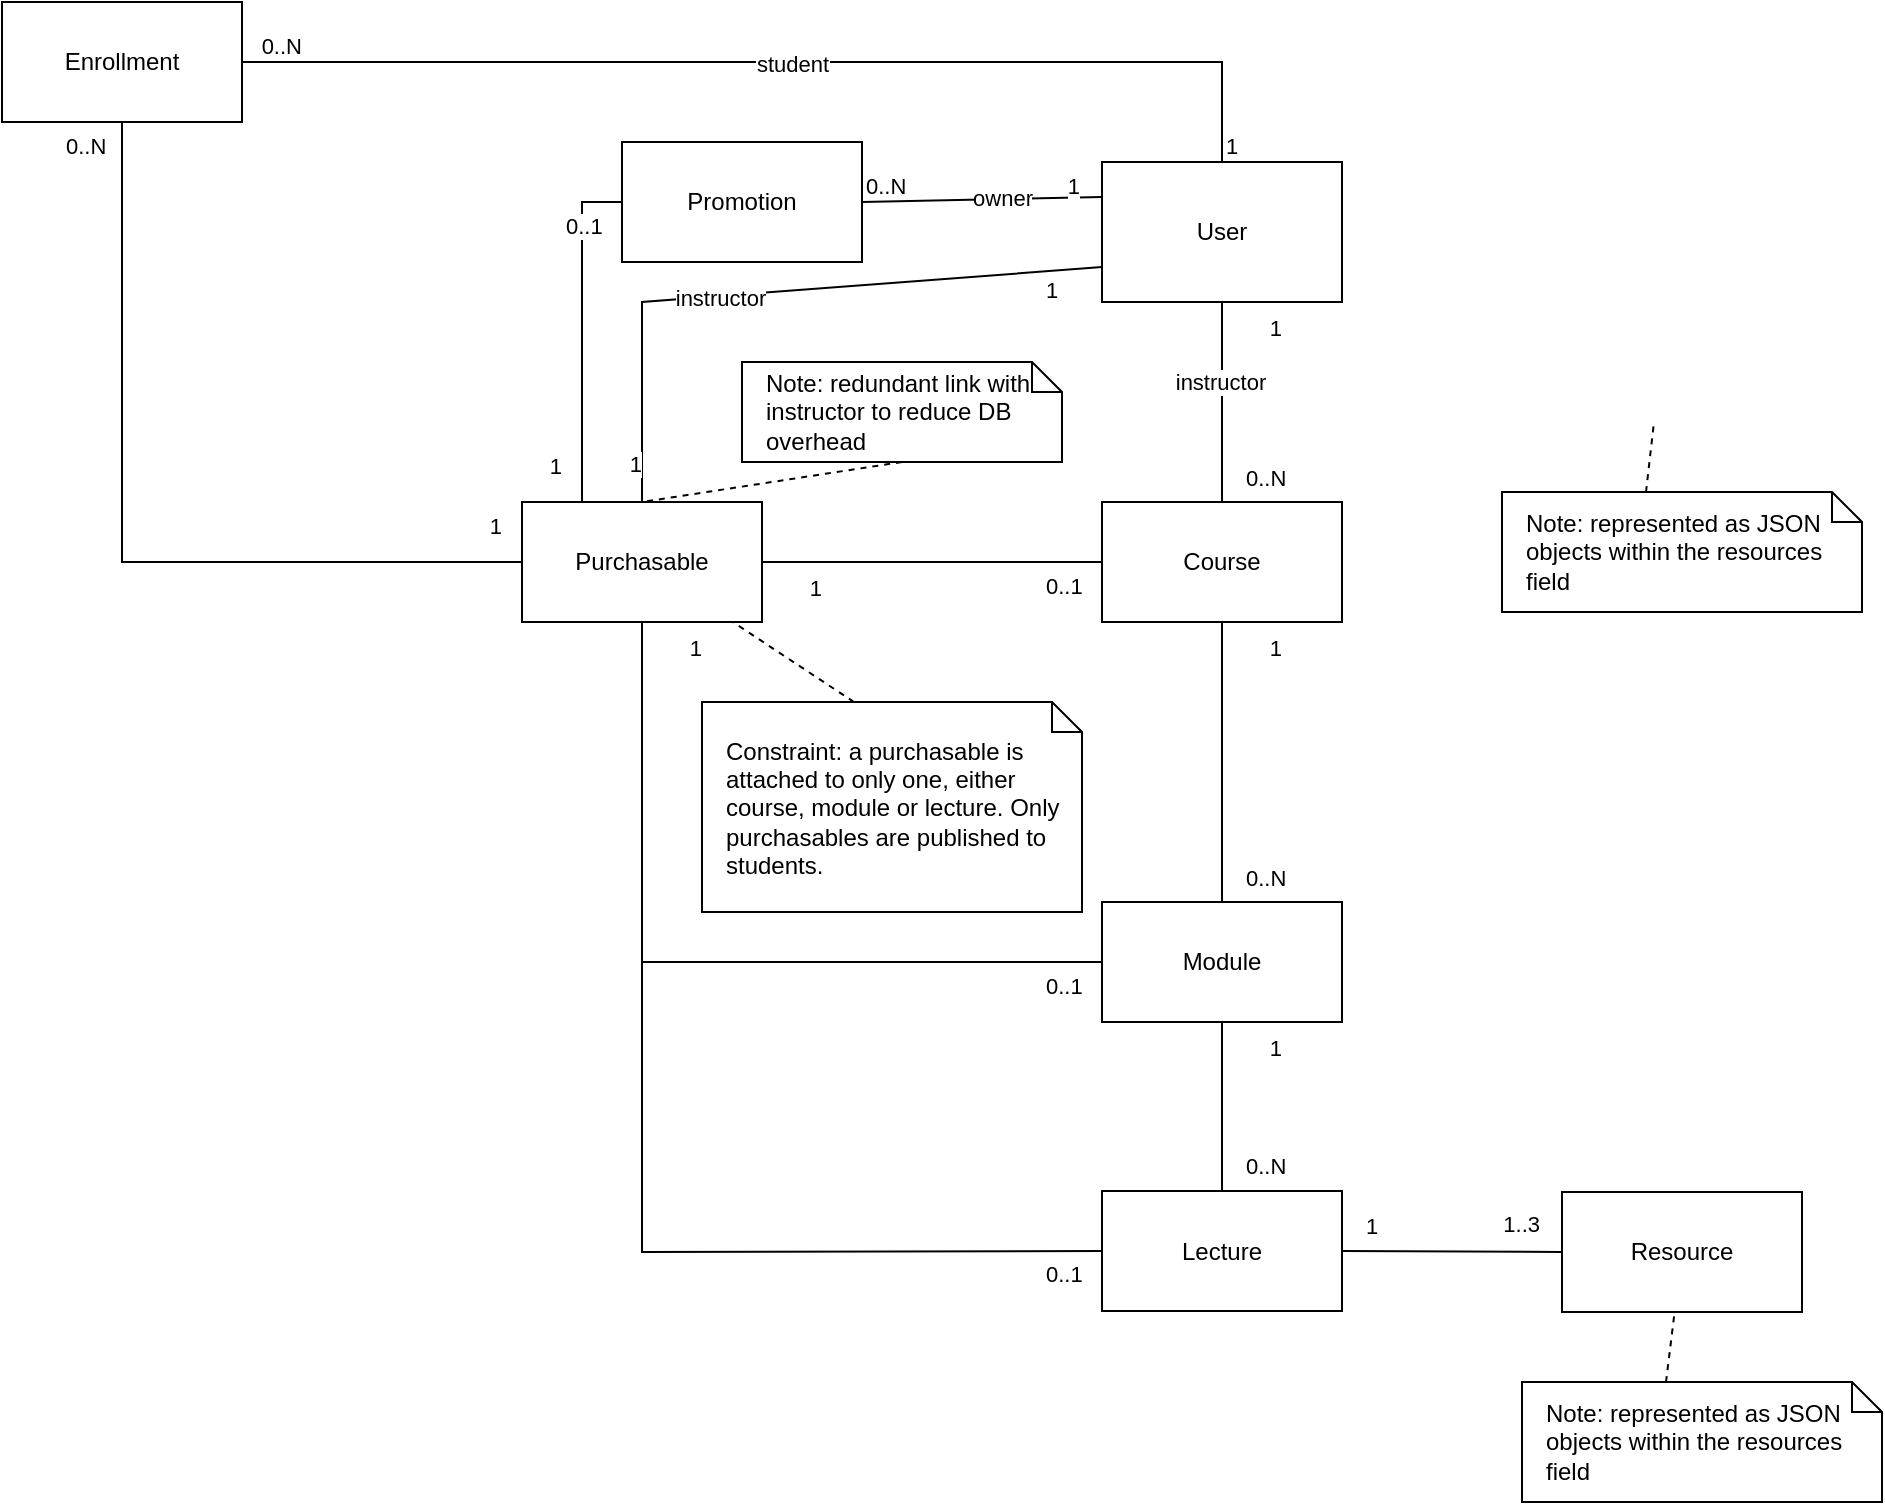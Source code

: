 <mxfile version="26.1.1">
  <diagram name="Page-1" id="0ShStV4E1VzTJkXko9nK">
    <mxGraphModel dx="1853" dy="621" grid="1" gridSize="10" guides="1" tooltips="1" connect="1" arrows="1" fold="1" page="1" pageScale="1" pageWidth="827" pageHeight="1169" math="0" shadow="0">
      <root>
        <mxCell id="0" />
        <mxCell id="1" parent="0" />
        <mxCell id="DqgkZ39pwk4qr-EJwbW8-1" value="User" style="rounded=0;whiteSpace=wrap;html=1;" vertex="1" parent="1">
          <mxGeometry x="260" y="120" width="120" height="70" as="geometry" />
        </mxCell>
        <mxCell id="DqgkZ39pwk4qr-EJwbW8-2" value="Course" style="rounded=0;whiteSpace=wrap;html=1;" vertex="1" parent="1">
          <mxGeometry x="260" y="290" width="120" height="60" as="geometry" />
        </mxCell>
        <mxCell id="DqgkZ39pwk4qr-EJwbW8-3" value="Module" style="rounded=0;whiteSpace=wrap;html=1;" vertex="1" parent="1">
          <mxGeometry x="260" y="490" width="120" height="60" as="geometry" />
        </mxCell>
        <mxCell id="DqgkZ39pwk4qr-EJwbW8-4" value="Lecture" style="rounded=0;whiteSpace=wrap;html=1;" vertex="1" parent="1">
          <mxGeometry x="260" y="634.5" width="120" height="60" as="geometry" />
        </mxCell>
        <mxCell id="DqgkZ39pwk4qr-EJwbW8-6" value="" style="endArrow=none;html=1;rounded=0;exitX=0.5;exitY=0;exitDx=0;exitDy=0;entryX=0.5;entryY=1;entryDx=0;entryDy=0;startFill=0;" edge="1" parent="1" source="DqgkZ39pwk4qr-EJwbW8-4" target="DqgkZ39pwk4qr-EJwbW8-3">
          <mxGeometry relative="1" as="geometry">
            <mxPoint x="420" y="500" as="sourcePoint" />
            <mxPoint x="580" y="500" as="targetPoint" />
          </mxGeometry>
        </mxCell>
        <mxCell id="DqgkZ39pwk4qr-EJwbW8-8" value="0..N" style="edgeLabel;resizable=0;html=1;;align=left;verticalAlign=bottom;" connectable="0" vertex="1" parent="DqgkZ39pwk4qr-EJwbW8-6">
          <mxGeometry x="-1" relative="1" as="geometry">
            <mxPoint x="10" y="-4" as="offset" />
          </mxGeometry>
        </mxCell>
        <mxCell id="DqgkZ39pwk4qr-EJwbW8-9" value="1" style="edgeLabel;resizable=0;html=1;;align=right;verticalAlign=bottom;" connectable="0" vertex="1" parent="DqgkZ39pwk4qr-EJwbW8-6">
          <mxGeometry x="1" relative="1" as="geometry">
            <mxPoint x="30" y="21" as="offset" />
          </mxGeometry>
        </mxCell>
        <mxCell id="DqgkZ39pwk4qr-EJwbW8-10" value="Resource" style="rounded=0;whiteSpace=wrap;html=1;" vertex="1" parent="1">
          <mxGeometry x="490" y="635" width="120" height="60" as="geometry" />
        </mxCell>
        <mxCell id="DqgkZ39pwk4qr-EJwbW8-11" value="" style="endArrow=none;html=1;rounded=0;exitX=1;exitY=0.5;exitDx=0;exitDy=0;entryX=0;entryY=0.5;entryDx=0;entryDy=0;startFill=0;" edge="1" parent="1" source="DqgkZ39pwk4qr-EJwbW8-4" target="DqgkZ39pwk4qr-EJwbW8-10">
          <mxGeometry relative="1" as="geometry">
            <mxPoint x="413" y="535" as="sourcePoint" />
            <mxPoint x="413" y="450" as="targetPoint" />
          </mxGeometry>
        </mxCell>
        <mxCell id="DqgkZ39pwk4qr-EJwbW8-12" value="1" style="edgeLabel;resizable=0;html=1;;align=left;verticalAlign=bottom;" connectable="0" vertex="1" parent="DqgkZ39pwk4qr-EJwbW8-11">
          <mxGeometry x="-1" relative="1" as="geometry">
            <mxPoint x="10" y="-4" as="offset" />
          </mxGeometry>
        </mxCell>
        <mxCell id="DqgkZ39pwk4qr-EJwbW8-13" value="1..3" style="edgeLabel;resizable=0;html=1;;align=right;verticalAlign=bottom;" connectable="0" vertex="1" parent="DqgkZ39pwk4qr-EJwbW8-11">
          <mxGeometry x="1" relative="1" as="geometry">
            <mxPoint x="-10" y="-5" as="offset" />
          </mxGeometry>
        </mxCell>
        <mxCell id="DqgkZ39pwk4qr-EJwbW8-14" value="" style="endArrow=none;html=1;rounded=0;exitX=0.5;exitY=0;exitDx=0;exitDy=0;entryX=0.5;entryY=1;entryDx=0;entryDy=0;startFill=0;" edge="1" parent="1" source="DqgkZ39pwk4qr-EJwbW8-3" target="DqgkZ39pwk4qr-EJwbW8-2">
          <mxGeometry relative="1" as="geometry">
            <mxPoint x="180" y="455" as="sourcePoint" />
            <mxPoint x="180" y="370" as="targetPoint" />
          </mxGeometry>
        </mxCell>
        <mxCell id="DqgkZ39pwk4qr-EJwbW8-15" value="0..N" style="edgeLabel;resizable=0;html=1;;align=left;verticalAlign=bottom;" connectable="0" vertex="1" parent="DqgkZ39pwk4qr-EJwbW8-14">
          <mxGeometry x="-1" relative="1" as="geometry">
            <mxPoint x="10" y="-4" as="offset" />
          </mxGeometry>
        </mxCell>
        <mxCell id="DqgkZ39pwk4qr-EJwbW8-16" value="1" style="edgeLabel;resizable=0;html=1;;align=right;verticalAlign=bottom;" connectable="0" vertex="1" parent="DqgkZ39pwk4qr-EJwbW8-14">
          <mxGeometry x="1" relative="1" as="geometry">
            <mxPoint x="30" y="21" as="offset" />
          </mxGeometry>
        </mxCell>
        <mxCell id="DqgkZ39pwk4qr-EJwbW8-17" value="" style="endArrow=none;html=1;rounded=0;exitX=0.5;exitY=0;exitDx=0;exitDy=0;entryX=0.5;entryY=1;entryDx=0;entryDy=0;startFill=0;" edge="1" parent="1" source="DqgkZ39pwk4qr-EJwbW8-2" target="DqgkZ39pwk4qr-EJwbW8-1">
          <mxGeometry relative="1" as="geometry">
            <mxPoint x="390" y="290" as="sourcePoint" />
            <mxPoint x="390" y="205" as="targetPoint" />
          </mxGeometry>
        </mxCell>
        <mxCell id="DqgkZ39pwk4qr-EJwbW8-18" value="0..N" style="edgeLabel;resizable=0;html=1;;align=left;verticalAlign=bottom;" connectable="0" vertex="1" parent="DqgkZ39pwk4qr-EJwbW8-17">
          <mxGeometry x="-1" relative="1" as="geometry">
            <mxPoint x="10" y="-4" as="offset" />
          </mxGeometry>
        </mxCell>
        <mxCell id="DqgkZ39pwk4qr-EJwbW8-19" value="1" style="edgeLabel;resizable=0;html=1;;align=right;verticalAlign=bottom;" connectable="0" vertex="1" parent="DqgkZ39pwk4qr-EJwbW8-17">
          <mxGeometry x="1" relative="1" as="geometry">
            <mxPoint x="30" y="21" as="offset" />
          </mxGeometry>
        </mxCell>
        <mxCell id="DqgkZ39pwk4qr-EJwbW8-20" value="instructor" style="edgeLabel;html=1;align=center;verticalAlign=middle;resizable=0;points=[];" vertex="1" connectable="0" parent="DqgkZ39pwk4qr-EJwbW8-17">
          <mxGeometry x="0.2" y="1" relative="1" as="geometry">
            <mxPoint as="offset" />
          </mxGeometry>
        </mxCell>
        <mxCell id="DqgkZ39pwk4qr-EJwbW8-21" value="Note: represented as JSON objects within the resources field" style="shape=note;size=15;align=left;spacingLeft=10;html=1;whiteSpace=wrap;" vertex="1" parent="1">
          <mxGeometry x="470" y="730" width="180" height="60" as="geometry" />
        </mxCell>
        <mxCell id="DqgkZ39pwk4qr-EJwbW8-22" value="" style="edgeStyle=none;endArrow=none;exitX=0.4;exitY=0;dashed=1;html=1;rounded=0;" edge="1" source="DqgkZ39pwk4qr-EJwbW8-21" parent="1" target="DqgkZ39pwk4qr-EJwbW8-10">
          <mxGeometry x="1" relative="1" as="geometry">
            <mxPoint x="150" y="640" as="targetPoint" />
          </mxGeometry>
        </mxCell>
        <mxCell id="DqgkZ39pwk4qr-EJwbW8-24" value="Purchasable" style="rounded=0;whiteSpace=wrap;html=1;" vertex="1" parent="1">
          <mxGeometry x="-30" y="290" width="120" height="60" as="geometry" />
        </mxCell>
        <mxCell id="DqgkZ39pwk4qr-EJwbW8-25" value="" style="endArrow=none;html=1;rounded=0;exitX=0;exitY=0.5;exitDx=0;exitDy=0;entryX=1;entryY=0.5;entryDx=0;entryDy=0;startFill=0;" edge="1" parent="1" source="DqgkZ39pwk4qr-EJwbW8-2" target="DqgkZ39pwk4qr-EJwbW8-24">
          <mxGeometry relative="1" as="geometry">
            <mxPoint x="190" y="440" as="sourcePoint" />
            <mxPoint x="190" y="380" as="targetPoint" />
          </mxGeometry>
        </mxCell>
        <mxCell id="DqgkZ39pwk4qr-EJwbW8-26" value="0..1" style="edgeLabel;resizable=0;html=1;;align=left;verticalAlign=bottom;" connectable="0" vertex="1" parent="DqgkZ39pwk4qr-EJwbW8-25">
          <mxGeometry x="-1" relative="1" as="geometry">
            <mxPoint x="-30" y="20" as="offset" />
          </mxGeometry>
        </mxCell>
        <mxCell id="DqgkZ39pwk4qr-EJwbW8-27" value="1" style="edgeLabel;resizable=0;html=1;;align=right;verticalAlign=bottom;" connectable="0" vertex="1" parent="DqgkZ39pwk4qr-EJwbW8-25">
          <mxGeometry x="1" relative="1" as="geometry">
            <mxPoint x="30" y="21" as="offset" />
          </mxGeometry>
        </mxCell>
        <mxCell id="DqgkZ39pwk4qr-EJwbW8-28" value="" style="endArrow=none;html=1;rounded=0;exitX=0;exitY=0.5;exitDx=0;exitDy=0;entryX=0.5;entryY=1;entryDx=0;entryDy=0;startFill=0;" edge="1" parent="1" source="DqgkZ39pwk4qr-EJwbW8-3" target="DqgkZ39pwk4qr-EJwbW8-24">
          <mxGeometry relative="1" as="geometry">
            <mxPoint x="210" y="400" as="sourcePoint" />
            <mxPoint x="70" y="400" as="targetPoint" />
            <Array as="points">
              <mxPoint x="30" y="520" />
            </Array>
          </mxGeometry>
        </mxCell>
        <mxCell id="DqgkZ39pwk4qr-EJwbW8-29" value="0..1" style="edgeLabel;resizable=0;html=1;;align=left;verticalAlign=bottom;" connectable="0" vertex="1" parent="DqgkZ39pwk4qr-EJwbW8-28">
          <mxGeometry x="-1" relative="1" as="geometry">
            <mxPoint x="-30" y="20" as="offset" />
          </mxGeometry>
        </mxCell>
        <mxCell id="DqgkZ39pwk4qr-EJwbW8-30" value="1" style="edgeLabel;resizable=0;html=1;;align=right;verticalAlign=bottom;" connectable="0" vertex="1" parent="DqgkZ39pwk4qr-EJwbW8-28">
          <mxGeometry x="1" relative="1" as="geometry">
            <mxPoint x="30" y="21" as="offset" />
          </mxGeometry>
        </mxCell>
        <mxCell id="DqgkZ39pwk4qr-EJwbW8-31" value="" style="endArrow=none;html=1;rounded=0;exitX=0;exitY=0.5;exitDx=0;exitDy=0;entryX=0.5;entryY=1;entryDx=0;entryDy=0;startFill=0;" edge="1" parent="1" source="DqgkZ39pwk4qr-EJwbW8-4" target="DqgkZ39pwk4qr-EJwbW8-24">
          <mxGeometry relative="1" as="geometry">
            <mxPoint x="190" y="580" as="sourcePoint" />
            <mxPoint x="-10" y="490" as="targetPoint" />
            <Array as="points">
              <mxPoint x="30" y="665" />
            </Array>
          </mxGeometry>
        </mxCell>
        <mxCell id="DqgkZ39pwk4qr-EJwbW8-32" value="0..1" style="edgeLabel;resizable=0;html=1;;align=left;verticalAlign=bottom;" connectable="0" vertex="1" parent="DqgkZ39pwk4qr-EJwbW8-31">
          <mxGeometry x="-1" relative="1" as="geometry">
            <mxPoint x="-30" y="20" as="offset" />
          </mxGeometry>
        </mxCell>
        <mxCell id="DqgkZ39pwk4qr-EJwbW8-33" value="1" style="edgeLabel;resizable=0;html=1;;align=right;verticalAlign=bottom;" connectable="0" vertex="1" parent="DqgkZ39pwk4qr-EJwbW8-31">
          <mxGeometry x="1" relative="1" as="geometry">
            <mxPoint x="30" y="21" as="offset" />
          </mxGeometry>
        </mxCell>
        <mxCell id="DqgkZ39pwk4qr-EJwbW8-35" value="Constraint: a purchasable is attached to only one, either course, module or lecture. Only purchasables are published to students." style="shape=note;size=15;align=left;spacingLeft=10;html=1;whiteSpace=wrap;" vertex="1" parent="1">
          <mxGeometry x="60" y="390" width="190" height="105" as="geometry" />
        </mxCell>
        <mxCell id="DqgkZ39pwk4qr-EJwbW8-36" value="" style="edgeStyle=none;endArrow=none;exitX=0.4;exitY=0;dashed=1;html=1;rounded=0;" edge="1" parent="1" source="DqgkZ39pwk4qr-EJwbW8-35" target="DqgkZ39pwk4qr-EJwbW8-24">
          <mxGeometry x="1" relative="1" as="geometry">
            <mxPoint x="-73" y="410" as="targetPoint" />
          </mxGeometry>
        </mxCell>
        <mxCell id="DqgkZ39pwk4qr-EJwbW8-37" value="Note: represented as JSON objects within the resources field" style="shape=note;size=15;align=left;spacingLeft=10;html=1;whiteSpace=wrap;" vertex="1" parent="1">
          <mxGeometry x="460" y="285" width="180" height="60" as="geometry" />
        </mxCell>
        <mxCell id="DqgkZ39pwk4qr-EJwbW8-38" value="" style="edgeStyle=none;endArrow=none;exitX=0.4;exitY=0;dashed=1;html=1;rounded=0;" edge="1" parent="1" source="DqgkZ39pwk4qr-EJwbW8-37">
          <mxGeometry x="1" relative="1" as="geometry">
            <mxPoint x="536" y="250" as="targetPoint" />
          </mxGeometry>
        </mxCell>
        <mxCell id="DqgkZ39pwk4qr-EJwbW8-39" value="" style="endArrow=none;html=1;rounded=0;exitX=0;exitY=0.75;exitDx=0;exitDy=0;entryX=0.5;entryY=0;entryDx=0;entryDy=0;startFill=0;" edge="1" parent="1" source="DqgkZ39pwk4qr-EJwbW8-1" target="DqgkZ39pwk4qr-EJwbW8-24">
          <mxGeometry relative="1" as="geometry">
            <mxPoint x="200" y="190" as="sourcePoint" />
            <mxPoint x="60" y="190" as="targetPoint" />
            <Array as="points">
              <mxPoint x="30" y="190" />
            </Array>
          </mxGeometry>
        </mxCell>
        <mxCell id="DqgkZ39pwk4qr-EJwbW8-40" value="1" style="edgeLabel;resizable=0;html=1;;align=left;verticalAlign=bottom;" connectable="0" vertex="1" parent="DqgkZ39pwk4qr-EJwbW8-39">
          <mxGeometry x="-1" relative="1" as="geometry">
            <mxPoint x="-30" y="20" as="offset" />
          </mxGeometry>
        </mxCell>
        <mxCell id="DqgkZ39pwk4qr-EJwbW8-41" value="1" style="edgeLabel;resizable=0;html=1;;align=right;verticalAlign=bottom;" connectable="0" vertex="1" parent="DqgkZ39pwk4qr-EJwbW8-39">
          <mxGeometry x="1" relative="1" as="geometry">
            <mxPoint y="-10" as="offset" />
          </mxGeometry>
        </mxCell>
        <mxCell id="DqgkZ39pwk4qr-EJwbW8-45" value="instructor" style="edgeLabel;html=1;align=center;verticalAlign=middle;resizable=0;points=[];" vertex="1" connectable="0" parent="DqgkZ39pwk4qr-EJwbW8-39">
          <mxGeometry x="0.158" y="1" relative="1" as="geometry">
            <mxPoint as="offset" />
          </mxGeometry>
        </mxCell>
        <mxCell id="DqgkZ39pwk4qr-EJwbW8-42" value="Note: redundant link with instructor to reduce DB overhead" style="shape=note;size=15;align=left;spacingLeft=10;html=1;whiteSpace=wrap;" vertex="1" parent="1">
          <mxGeometry x="80" y="220" width="160" height="50" as="geometry" />
        </mxCell>
        <mxCell id="DqgkZ39pwk4qr-EJwbW8-43" value="" style="edgeStyle=none;endArrow=none;exitX=0.5;exitY=1;dashed=1;html=1;rounded=0;exitDx=0;exitDy=0;exitPerimeter=0;entryX=0.5;entryY=0;entryDx=0;entryDy=0;" edge="1" parent="1" source="DqgkZ39pwk4qr-EJwbW8-42" target="DqgkZ39pwk4qr-EJwbW8-24">
          <mxGeometry x="1" relative="1" as="geometry">
            <mxPoint x="130.653" y="267.5" as="targetPoint" />
          </mxGeometry>
        </mxCell>
        <mxCell id="DqgkZ39pwk4qr-EJwbW8-44" value="Promotion" style="rounded=0;whiteSpace=wrap;html=1;" vertex="1" parent="1">
          <mxGeometry x="20" y="110" width="120" height="60" as="geometry" />
        </mxCell>
        <mxCell id="DqgkZ39pwk4qr-EJwbW8-46" value="" style="endArrow=none;html=1;rounded=0;exitX=1;exitY=0.5;exitDx=0;exitDy=0;startFill=0;entryX=0;entryY=0.25;entryDx=0;entryDy=0;" edge="1" parent="1" source="DqgkZ39pwk4qr-EJwbW8-44" target="DqgkZ39pwk4qr-EJwbW8-1">
          <mxGeometry relative="1" as="geometry">
            <mxPoint x="340" y="10" as="sourcePoint" />
            <mxPoint x="320" y="80" as="targetPoint" />
            <Array as="points" />
          </mxGeometry>
        </mxCell>
        <mxCell id="DqgkZ39pwk4qr-EJwbW8-47" value="0..N" style="edgeLabel;resizable=0;html=1;;align=left;verticalAlign=bottom;" connectable="0" vertex="1" parent="DqgkZ39pwk4qr-EJwbW8-46">
          <mxGeometry x="-1" relative="1" as="geometry">
            <mxPoint as="offset" />
          </mxGeometry>
        </mxCell>
        <mxCell id="DqgkZ39pwk4qr-EJwbW8-48" value="1" style="edgeLabel;resizable=0;html=1;;align=right;verticalAlign=bottom;" connectable="0" vertex="1" parent="DqgkZ39pwk4qr-EJwbW8-46">
          <mxGeometry x="1" relative="1" as="geometry">
            <mxPoint x="-10" y="3" as="offset" />
          </mxGeometry>
        </mxCell>
        <mxCell id="DqgkZ39pwk4qr-EJwbW8-49" value="owner" style="edgeLabel;html=1;align=center;verticalAlign=middle;resizable=0;points=[];" vertex="1" connectable="0" parent="DqgkZ39pwk4qr-EJwbW8-46">
          <mxGeometry x="0.158" y="1" relative="1" as="geometry">
            <mxPoint as="offset" />
          </mxGeometry>
        </mxCell>
        <mxCell id="DqgkZ39pwk4qr-EJwbW8-50" value="" style="endArrow=none;html=1;rounded=0;exitX=0;exitY=0.5;exitDx=0;exitDy=0;entryX=0.25;entryY=0;entryDx=0;entryDy=0;startFill=0;" edge="1" parent="1" source="DqgkZ39pwk4qr-EJwbW8-44" target="DqgkZ39pwk4qr-EJwbW8-24">
          <mxGeometry relative="1" as="geometry">
            <mxPoint x="-20" y="224.5" as="sourcePoint" />
            <mxPoint x="-160" y="224.5" as="targetPoint" />
            <Array as="points">
              <mxPoint y="140" />
            </Array>
          </mxGeometry>
        </mxCell>
        <mxCell id="DqgkZ39pwk4qr-EJwbW8-51" value="0..1" style="edgeLabel;resizable=0;html=1;;align=left;verticalAlign=bottom;" connectable="0" vertex="1" parent="DqgkZ39pwk4qr-EJwbW8-50">
          <mxGeometry x="-1" relative="1" as="geometry">
            <mxPoint x="-30" y="20" as="offset" />
          </mxGeometry>
        </mxCell>
        <mxCell id="DqgkZ39pwk4qr-EJwbW8-52" value="1" style="edgeLabel;resizable=0;html=1;;align=right;verticalAlign=bottom;" connectable="0" vertex="1" parent="DqgkZ39pwk4qr-EJwbW8-50">
          <mxGeometry x="1" relative="1" as="geometry">
            <mxPoint x="-10" y="-10" as="offset" />
          </mxGeometry>
        </mxCell>
        <mxCell id="DqgkZ39pwk4qr-EJwbW8-53" value="Enrollment" style="rounded=0;whiteSpace=wrap;html=1;" vertex="1" parent="1">
          <mxGeometry x="-290" y="40" width="120" height="60" as="geometry" />
        </mxCell>
        <mxCell id="DqgkZ39pwk4qr-EJwbW8-54" value="" style="endArrow=none;html=1;rounded=0;exitX=0.5;exitY=0;exitDx=0;exitDy=0;entryX=1;entryY=0.5;entryDx=0;entryDy=0;startFill=0;" edge="1" parent="1" source="DqgkZ39pwk4qr-EJwbW8-1" target="DqgkZ39pwk4qr-EJwbW8-53">
          <mxGeometry relative="1" as="geometry">
            <mxPoint x="-90" y="150" as="sourcePoint" />
            <mxPoint x="-110" y="300" as="targetPoint" />
            <Array as="points">
              <mxPoint x="320" y="70" />
            </Array>
          </mxGeometry>
        </mxCell>
        <mxCell id="DqgkZ39pwk4qr-EJwbW8-55" value="1" style="edgeLabel;resizable=0;html=1;;align=left;verticalAlign=bottom;" connectable="0" vertex="1" parent="DqgkZ39pwk4qr-EJwbW8-54">
          <mxGeometry x="-1" relative="1" as="geometry">
            <mxPoint as="offset" />
          </mxGeometry>
        </mxCell>
        <mxCell id="DqgkZ39pwk4qr-EJwbW8-56" value="0..N" style="edgeLabel;resizable=0;html=1;;align=right;verticalAlign=bottom;" connectable="0" vertex="1" parent="DqgkZ39pwk4qr-EJwbW8-54">
          <mxGeometry x="1" relative="1" as="geometry">
            <mxPoint x="30" as="offset" />
          </mxGeometry>
        </mxCell>
        <mxCell id="DqgkZ39pwk4qr-EJwbW8-57" value="student" style="edgeLabel;html=1;align=center;verticalAlign=middle;resizable=0;points=[];" vertex="1" connectable="0" parent="DqgkZ39pwk4qr-EJwbW8-54">
          <mxGeometry x="-0.018" y="1" relative="1" as="geometry">
            <mxPoint as="offset" />
          </mxGeometry>
        </mxCell>
        <mxCell id="DqgkZ39pwk4qr-EJwbW8-58" value="" style="endArrow=none;html=1;rounded=0;exitX=0.5;exitY=1;exitDx=0;exitDy=0;entryX=0;entryY=0.5;entryDx=0;entryDy=0;startFill=0;" edge="1" parent="1" source="DqgkZ39pwk4qr-EJwbW8-53" target="DqgkZ39pwk4qr-EJwbW8-24">
          <mxGeometry relative="1" as="geometry">
            <mxPoint x="-260" y="170" as="sourcePoint" />
            <mxPoint x="-280" y="320" as="targetPoint" />
            <Array as="points">
              <mxPoint x="-230" y="320" />
            </Array>
          </mxGeometry>
        </mxCell>
        <mxCell id="DqgkZ39pwk4qr-EJwbW8-59" value="0..N" style="edgeLabel;resizable=0;html=1;;align=left;verticalAlign=bottom;" connectable="0" vertex="1" parent="DqgkZ39pwk4qr-EJwbW8-58">
          <mxGeometry x="-1" relative="1" as="geometry">
            <mxPoint x="-30" y="20" as="offset" />
          </mxGeometry>
        </mxCell>
        <mxCell id="DqgkZ39pwk4qr-EJwbW8-60" value="1" style="edgeLabel;resizable=0;html=1;;align=right;verticalAlign=bottom;" connectable="0" vertex="1" parent="DqgkZ39pwk4qr-EJwbW8-58">
          <mxGeometry x="1" relative="1" as="geometry">
            <mxPoint x="-10" y="-10" as="offset" />
          </mxGeometry>
        </mxCell>
      </root>
    </mxGraphModel>
  </diagram>
</mxfile>
